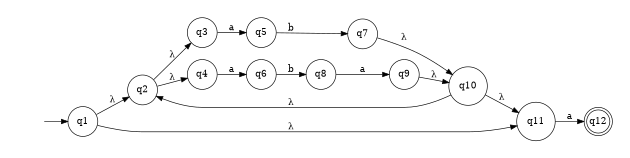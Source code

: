 digraph {
	rankdir=LR;
	margin=0.1;
	size=4;
	node [margin=0.1 shape=circle];
	q12[margin=0 shape=doublecircle];
	" "[color=white width=0];
	" " -> q1;
	q1 -> q2[label=<&#955;>];
	q2 -> q3[label=<&#955;>];
	q2 -> q4[label=<&#955;>];
	q3 -> q5[label="a"];
	q4 -> q6[label="a"];
	q5 -> q7[label="b"];
	q6 -> q8[label="b"];
	q7 -> q10[label=<&#955;>];
	q8 -> q9[label="a"];
	q9 -> q10[label=<&#955;>];
	q10 -> q2[label=<&#955;>];
	q10 -> q11[label=<&#955;>];
	q1 -> q11[label=<&#955;>];
	q11 -> q12[label="a"];
}